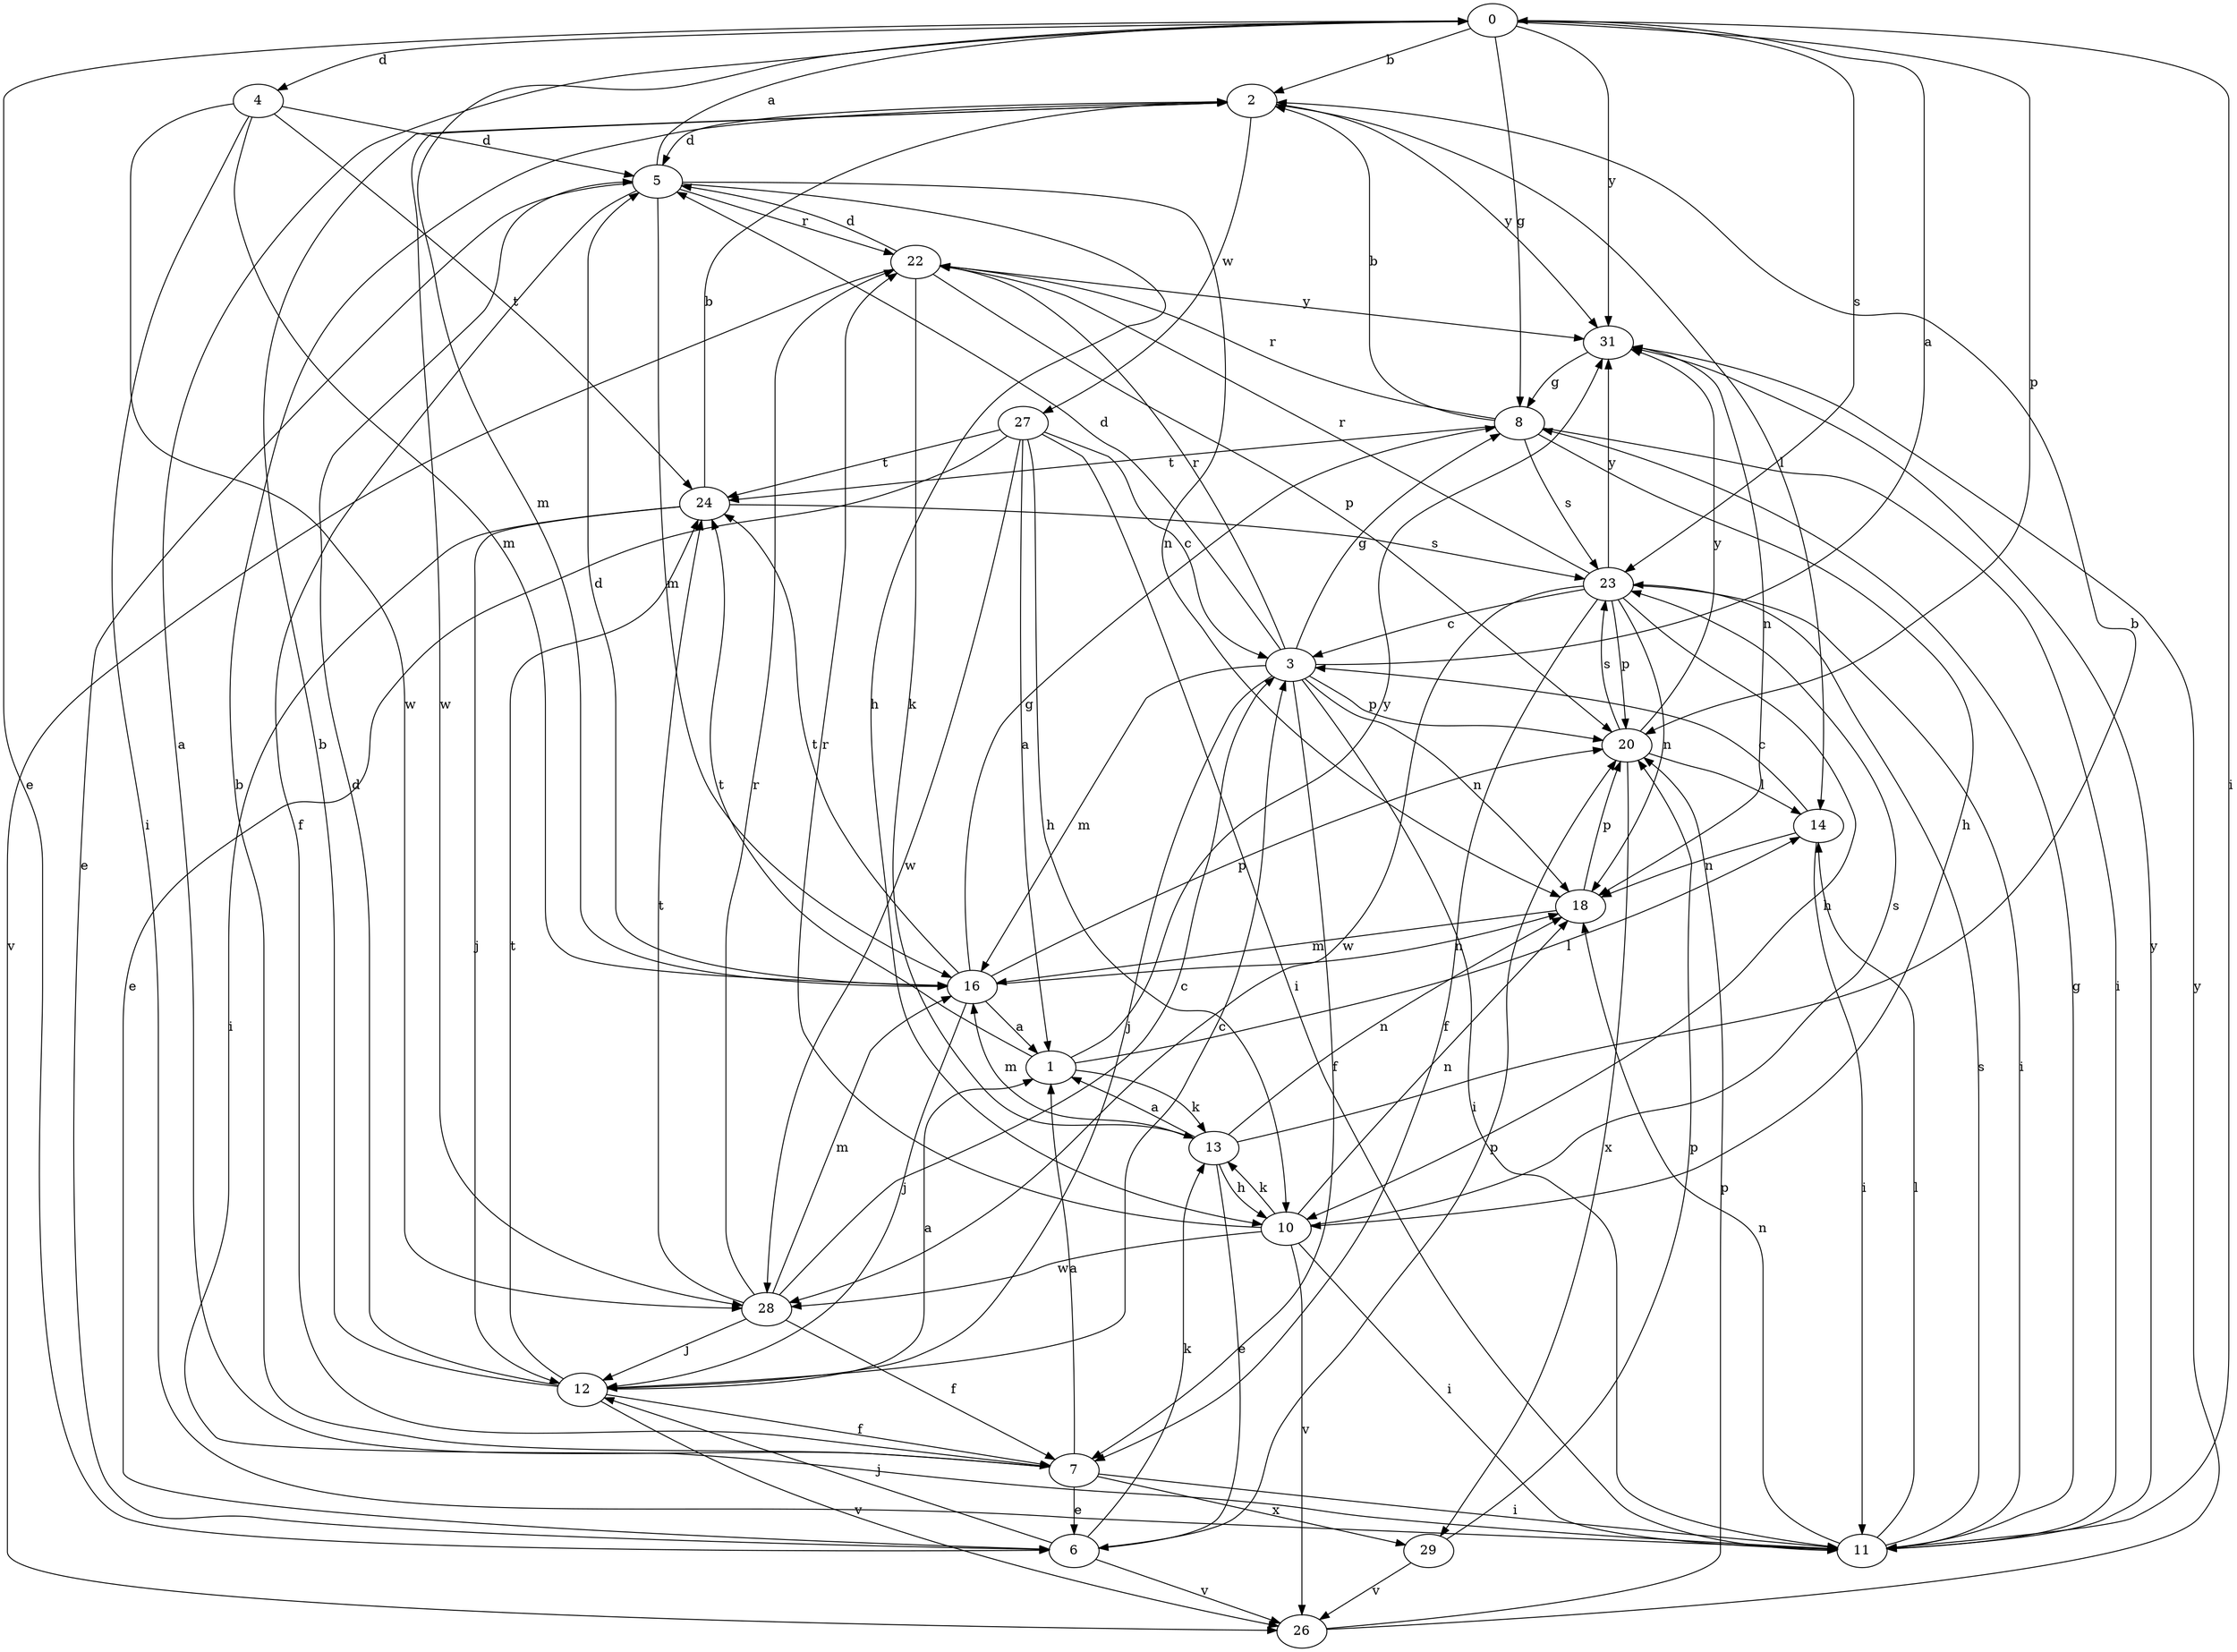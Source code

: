 strict digraph  {
0;
1;
2;
3;
4;
5;
6;
7;
8;
10;
11;
12;
13;
14;
16;
18;
20;
22;
23;
24;
26;
27;
28;
29;
31;
0 -> 2  [label=b];
0 -> 4  [label=d];
0 -> 6  [label=e];
0 -> 8  [label=g];
0 -> 11  [label=i];
0 -> 16  [label=m];
0 -> 20  [label=p];
0 -> 23  [label=s];
0 -> 31  [label=y];
1 -> 13  [label=k];
1 -> 14  [label=l];
1 -> 24  [label=t];
1 -> 31  [label=y];
2 -> 5  [label=d];
2 -> 14  [label=l];
2 -> 27  [label=w];
2 -> 28  [label=w];
2 -> 31  [label=y];
3 -> 0  [label=a];
3 -> 5  [label=d];
3 -> 7  [label=f];
3 -> 8  [label=g];
3 -> 11  [label=i];
3 -> 12  [label=j];
3 -> 16  [label=m];
3 -> 18  [label=n];
3 -> 20  [label=p];
3 -> 22  [label=r];
4 -> 5  [label=d];
4 -> 11  [label=i];
4 -> 16  [label=m];
4 -> 24  [label=t];
4 -> 28  [label=w];
5 -> 0  [label=a];
5 -> 6  [label=e];
5 -> 7  [label=f];
5 -> 10  [label=h];
5 -> 16  [label=m];
5 -> 18  [label=n];
5 -> 22  [label=r];
6 -> 12  [label=j];
6 -> 13  [label=k];
6 -> 20  [label=p];
6 -> 26  [label=v];
7 -> 0  [label=a];
7 -> 1  [label=a];
7 -> 2  [label=b];
7 -> 6  [label=e];
7 -> 11  [label=i];
7 -> 29  [label=x];
8 -> 2  [label=b];
8 -> 10  [label=h];
8 -> 11  [label=i];
8 -> 22  [label=r];
8 -> 23  [label=s];
8 -> 24  [label=t];
10 -> 11  [label=i];
10 -> 13  [label=k];
10 -> 18  [label=n];
10 -> 22  [label=r];
10 -> 23  [label=s];
10 -> 26  [label=v];
10 -> 28  [label=w];
11 -> 8  [label=g];
11 -> 14  [label=l];
11 -> 18  [label=n];
11 -> 23  [label=s];
11 -> 31  [label=y];
12 -> 1  [label=a];
12 -> 2  [label=b];
12 -> 3  [label=c];
12 -> 5  [label=d];
12 -> 7  [label=f];
12 -> 24  [label=t];
12 -> 26  [label=v];
13 -> 1  [label=a];
13 -> 2  [label=b];
13 -> 6  [label=e];
13 -> 10  [label=h];
13 -> 16  [label=m];
13 -> 18  [label=n];
14 -> 3  [label=c];
14 -> 11  [label=i];
14 -> 18  [label=n];
16 -> 1  [label=a];
16 -> 5  [label=d];
16 -> 8  [label=g];
16 -> 12  [label=j];
16 -> 18  [label=n];
16 -> 20  [label=p];
16 -> 24  [label=t];
18 -> 16  [label=m];
18 -> 20  [label=p];
20 -> 14  [label=l];
20 -> 23  [label=s];
20 -> 29  [label=x];
20 -> 31  [label=y];
22 -> 5  [label=d];
22 -> 13  [label=k];
22 -> 20  [label=p];
22 -> 26  [label=v];
22 -> 31  [label=y];
23 -> 3  [label=c];
23 -> 7  [label=f];
23 -> 10  [label=h];
23 -> 11  [label=i];
23 -> 18  [label=n];
23 -> 20  [label=p];
23 -> 22  [label=r];
23 -> 28  [label=w];
23 -> 31  [label=y];
24 -> 2  [label=b];
24 -> 11  [label=i];
24 -> 12  [label=j];
24 -> 23  [label=s];
26 -> 20  [label=p];
26 -> 31  [label=y];
27 -> 1  [label=a];
27 -> 3  [label=c];
27 -> 6  [label=e];
27 -> 10  [label=h];
27 -> 11  [label=i];
27 -> 24  [label=t];
27 -> 28  [label=w];
28 -> 3  [label=c];
28 -> 7  [label=f];
28 -> 12  [label=j];
28 -> 16  [label=m];
28 -> 22  [label=r];
28 -> 24  [label=t];
29 -> 20  [label=p];
29 -> 26  [label=v];
31 -> 8  [label=g];
31 -> 18  [label=n];
}
